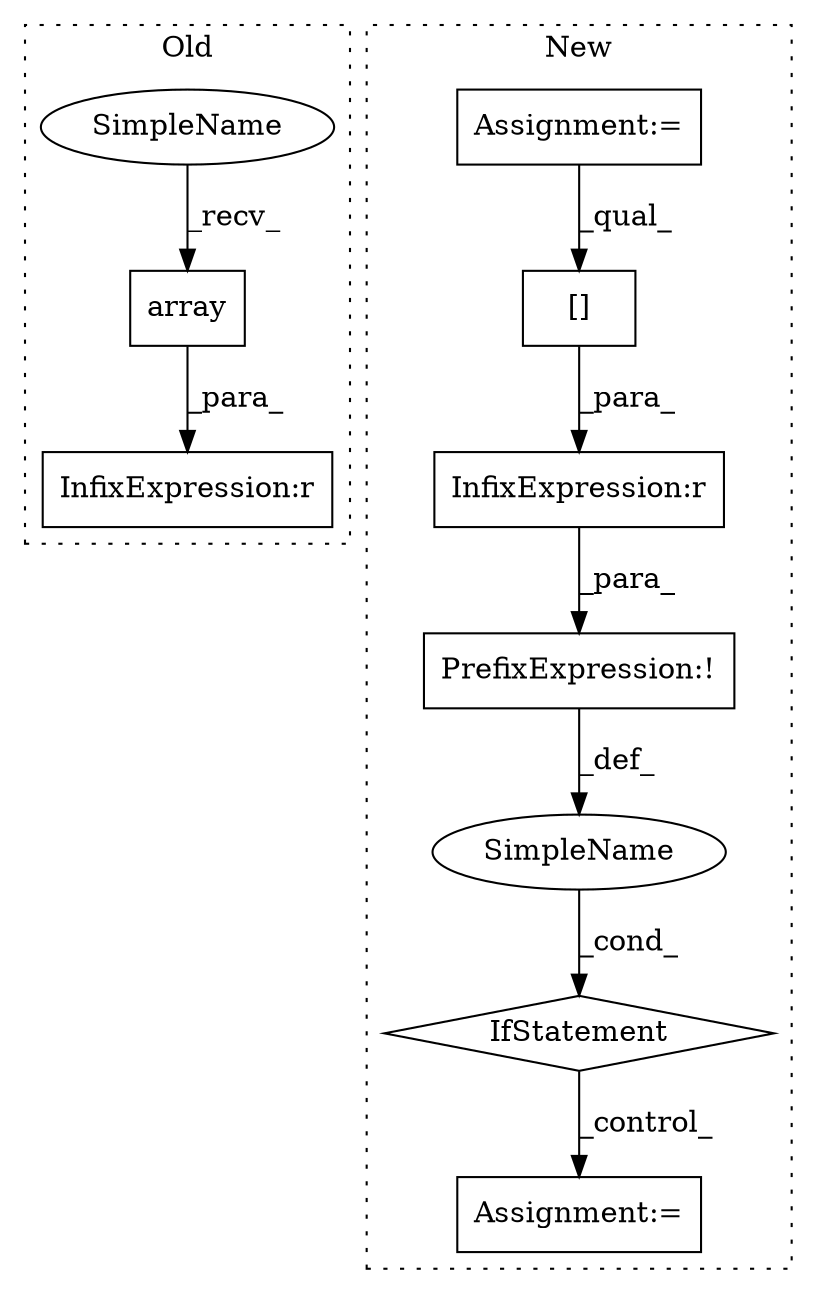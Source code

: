 digraph G {
subgraph cluster0 {
1 [label="SimpleName" a="42" s="604" l="5" shape="ellipse"];
7 [label="array" a="32" s="610,631" l="6,1" shape="box"];
10 [label="InfixExpression:r" a="27" s="600" l="4" shape="box"];
label = "Old";
style="dotted";
}
subgraph cluster1 {
2 [label="PrefixExpression:!" a="38" s="701" l="1" shape="box"];
3 [label="IfStatement" a="25" s="614,725" l="4,2" shape="diamond"];
4 [label="Assignment:=" a="7" s="866" l="1" shape="box"];
5 [label="SimpleName" a="42" s="" l="" shape="ellipse"];
6 [label="Assignment:=" a="7" s="592" l="1" shape="box"];
8 [label="[]" a="2" s="703,718" l="14,1" shape="box"];
9 [label="InfixExpression:r" a="27" s="719" l="4" shape="box"];
label = "New";
style="dotted";
}
1 -> 7 [label="_recv_"];
2 -> 5 [label="_def_"];
3 -> 4 [label="_control_"];
5 -> 3 [label="_cond_"];
6 -> 8 [label="_qual_"];
7 -> 10 [label="_para_"];
8 -> 9 [label="_para_"];
9 -> 2 [label="_para_"];
}